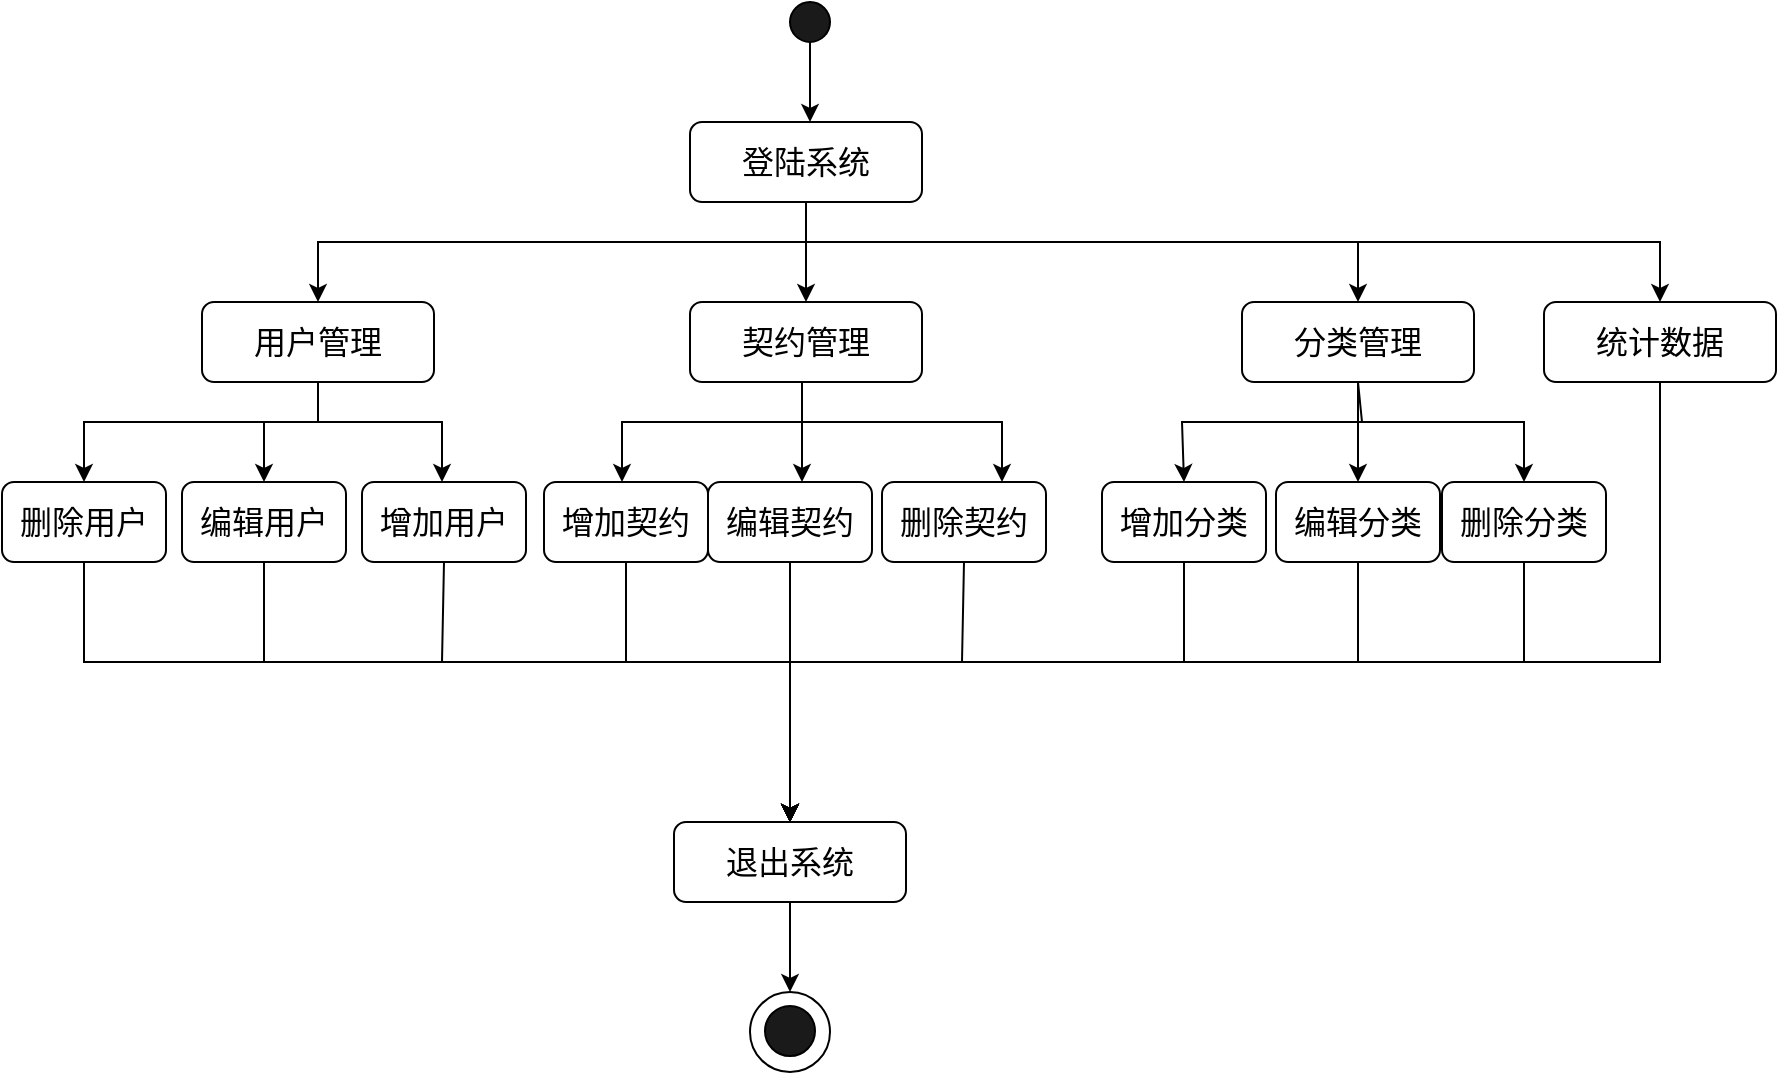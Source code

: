<mxfile version="20.3.0" type="device"><diagram id="uPqcp0UBZh0MNf-H7I5i" name="第 1 页"><mxGraphModel dx="2048" dy="754" grid="1" gridSize="10" guides="1" tooltips="1" connect="1" arrows="1" fold="1" page="1" pageScale="1" pageWidth="827" pageHeight="1169" math="0" shadow="0"><root><mxCell id="0"/><mxCell id="1" parent="0"/><mxCell id="s8zfqsQiFsr7Pl3740R3-44" value="" style="edgeStyle=orthogonalEdgeStyle;rounded=0;orthogonalLoop=1;jettySize=auto;html=1;fontFamily=Times New Roman;fontSize=16;" parent="1" source="s8zfqsQiFsr7Pl3740R3-1" edge="1"><mxGeometry relative="1" as="geometry"><mxPoint x="344" y="130" as="targetPoint"/></mxGeometry></mxCell><mxCell id="s8zfqsQiFsr7Pl3740R3-1" value="" style="ellipse;whiteSpace=wrap;html=1;aspect=fixed;fillColor=#1A1A1A;fontFamily=Times New Roman;fontSize=16;" parent="1" vertex="1"><mxGeometry x="334" y="70" width="20" height="20" as="geometry"/></mxCell><mxCell id="s8zfqsQiFsr7Pl3740R3-2" value="登陆系统" style="rounded=1;whiteSpace=wrap;html=1;fillColor=#FFFFFF;fontSize=16;fontFamily=Times New Roman;" parent="1" vertex="1"><mxGeometry x="284" y="130" width="116" height="40" as="geometry"/></mxCell><mxCell id="s8zfqsQiFsr7Pl3740R3-3" value="用户管理" style="rounded=1;whiteSpace=wrap;html=1;fillColor=#FFFFFF;fontSize=16;fontFamily=Times New Roman;" parent="1" vertex="1"><mxGeometry x="40" y="220" width="116" height="40" as="geometry"/></mxCell><mxCell id="s8zfqsQiFsr7Pl3740R3-4" value="契约管理" style="rounded=1;whiteSpace=wrap;html=1;fillColor=#FFFFFF;fontSize=16;fontFamily=Times New Roman;" parent="1" vertex="1"><mxGeometry x="284" y="220" width="116" height="40" as="geometry"/></mxCell><mxCell id="s8zfqsQiFsr7Pl3740R3-5" value="分类管理" style="rounded=1;whiteSpace=wrap;html=1;fillColor=#FFFFFF;fontSize=16;fontFamily=Times New Roman;" parent="1" vertex="1"><mxGeometry x="560" y="220" width="116" height="40" as="geometry"/></mxCell><mxCell id="s8zfqsQiFsr7Pl3740R3-6" value="" style="endArrow=classic;html=1;rounded=0;exitX=0.5;exitY=1;exitDx=0;exitDy=0;entryX=0.5;entryY=0;entryDx=0;entryDy=0;fontSize=16;fontFamily=Times New Roman;" parent="1" source="s8zfqsQiFsr7Pl3740R3-2" target="s8zfqsQiFsr7Pl3740R3-3" edge="1"><mxGeometry width="50" height="50" relative="1" as="geometry"><mxPoint x="390" y="360" as="sourcePoint"/><mxPoint x="440" y="310" as="targetPoint"/><Array as="points"><mxPoint x="342" y="190"/><mxPoint x="98" y="190"/></Array></mxGeometry></mxCell><mxCell id="s8zfqsQiFsr7Pl3740R3-7" value="" style="endArrow=classic;html=1;rounded=0;exitX=0.5;exitY=1;exitDx=0;exitDy=0;entryX=0.5;entryY=0;entryDx=0;entryDy=0;fontSize=16;fontFamily=Times New Roman;" parent="1" source="s8zfqsQiFsr7Pl3740R3-2" target="s8zfqsQiFsr7Pl3740R3-4" edge="1"><mxGeometry width="50" height="50" relative="1" as="geometry"><mxPoint x="390" y="360" as="sourcePoint"/><mxPoint x="440" y="310" as="targetPoint"/></mxGeometry></mxCell><mxCell id="s8zfqsQiFsr7Pl3740R3-8" value="" style="endArrow=classic;html=1;rounded=0;exitX=0.5;exitY=1;exitDx=0;exitDy=0;entryX=0.5;entryY=0;entryDx=0;entryDy=0;fontSize=16;fontFamily=Times New Roman;" parent="1" source="s8zfqsQiFsr7Pl3740R3-2" target="s8zfqsQiFsr7Pl3740R3-5" edge="1"><mxGeometry width="50" height="50" relative="1" as="geometry"><mxPoint x="390" y="360" as="sourcePoint"/><mxPoint x="440" y="310" as="targetPoint"/><Array as="points"><mxPoint x="342" y="190"/><mxPoint x="618" y="190"/></Array></mxGeometry></mxCell><mxCell id="s8zfqsQiFsr7Pl3740R3-9" value="统计数据" style="rounded=1;whiteSpace=wrap;html=1;fillColor=#FFFFFF;fontSize=16;fontFamily=Times New Roman;" parent="1" vertex="1"><mxGeometry x="711" y="220" width="116" height="40" as="geometry"/></mxCell><mxCell id="s8zfqsQiFsr7Pl3740R3-10" value="" style="endArrow=classic;html=1;rounded=0;exitX=0.5;exitY=1;exitDx=0;exitDy=0;entryX=0.5;entryY=0;entryDx=0;entryDy=0;fontSize=16;fontFamily=Times New Roman;" parent="1" source="s8zfqsQiFsr7Pl3740R3-2" target="s8zfqsQiFsr7Pl3740R3-9" edge="1"><mxGeometry width="50" height="50" relative="1" as="geometry"><mxPoint x="390" y="360" as="sourcePoint"/><mxPoint x="440" y="310" as="targetPoint"/><Array as="points"><mxPoint x="342" y="190"/><mxPoint x="610" y="190"/><mxPoint x="769" y="190"/></Array></mxGeometry></mxCell><mxCell id="s8zfqsQiFsr7Pl3740R3-11" value="增加契约" style="rounded=1;whiteSpace=wrap;html=1;fillColor=#FFFFFF;fontSize=16;fontFamily=Times New Roman;" parent="1" vertex="1"><mxGeometry x="211" y="310" width="82" height="40" as="geometry"/></mxCell><mxCell id="s8zfqsQiFsr7Pl3740R3-12" value="编辑契约" style="rounded=1;whiteSpace=wrap;html=1;fillColor=#FFFFFF;fontSize=16;fontFamily=Times New Roman;" parent="1" vertex="1"><mxGeometry x="293" y="310" width="82" height="40" as="geometry"/></mxCell><mxCell id="s8zfqsQiFsr7Pl3740R3-13" value="删除契约" style="rounded=1;whiteSpace=wrap;html=1;fillColor=#FFFFFF;fontSize=16;fontFamily=Times New Roman;" parent="1" vertex="1"><mxGeometry x="380" y="310" width="82" height="40" as="geometry"/></mxCell><mxCell id="s8zfqsQiFsr7Pl3740R3-14" value="删除用户" style="rounded=1;whiteSpace=wrap;html=1;fillColor=#FFFFFF;fontFamily=Times New Roman;fontSize=16;" parent="1" vertex="1"><mxGeometry x="-60" y="310" width="82" height="40" as="geometry"/></mxCell><mxCell id="s8zfqsQiFsr7Pl3740R3-15" value="编辑用户" style="rounded=1;whiteSpace=wrap;html=1;fillColor=#FFFFFF;fontSize=16;fontFamily=Times New Roman;" parent="1" vertex="1"><mxGeometry x="30" y="310" width="82" height="40" as="geometry"/></mxCell><mxCell id="s8zfqsQiFsr7Pl3740R3-16" value="增加用户" style="rounded=1;whiteSpace=wrap;html=1;fillColor=#FFFFFF;fontSize=16;fontFamily=Times New Roman;" parent="1" vertex="1"><mxGeometry x="120" y="310" width="82" height="40" as="geometry"/></mxCell><mxCell id="s8zfqsQiFsr7Pl3740R3-17" value="增加分类" style="rounded=1;whiteSpace=wrap;html=1;fillColor=#FFFFFF;fontSize=16;fontFamily=Times New Roman;" parent="1" vertex="1"><mxGeometry x="490" y="310" width="82" height="40" as="geometry"/></mxCell><mxCell id="s8zfqsQiFsr7Pl3740R3-18" value="编辑分类" style="rounded=1;whiteSpace=wrap;html=1;fillColor=#FFFFFF;fontSize=16;fontFamily=Times New Roman;" parent="1" vertex="1"><mxGeometry x="577" y="310" width="82" height="40" as="geometry"/></mxCell><mxCell id="s8zfqsQiFsr7Pl3740R3-19" value="删除分类" style="rounded=1;whiteSpace=wrap;html=1;fillColor=#FFFFFF;fontSize=16;fontFamily=Times New Roman;" parent="1" vertex="1"><mxGeometry x="660" y="310" width="82" height="40" as="geometry"/></mxCell><mxCell id="s8zfqsQiFsr7Pl3740R3-20" value="" style="endArrow=classic;html=1;rounded=0;exitX=0.5;exitY=1;exitDx=0;exitDy=0;entryX=0.5;entryY=0;entryDx=0;entryDy=0;fontSize=16;fontFamily=Times New Roman;" parent="1" source="s8zfqsQiFsr7Pl3740R3-3" target="s8zfqsQiFsr7Pl3740R3-14" edge="1"><mxGeometry width="50" height="50" relative="1" as="geometry"><mxPoint x="390" y="360" as="sourcePoint"/><mxPoint x="440" y="310" as="targetPoint"/><Array as="points"><mxPoint x="98" y="280"/><mxPoint x="-19" y="280"/></Array></mxGeometry></mxCell><mxCell id="s8zfqsQiFsr7Pl3740R3-21" value="" style="endArrow=classic;html=1;rounded=0;entryX=0.5;entryY=0;entryDx=0;entryDy=0;fontSize=16;fontFamily=Times New Roman;" parent="1" target="s8zfqsQiFsr7Pl3740R3-15" edge="1"><mxGeometry width="50" height="50" relative="1" as="geometry"><mxPoint x="71" y="280" as="sourcePoint"/><mxPoint x="440" y="310" as="targetPoint"/></mxGeometry></mxCell><mxCell id="s8zfqsQiFsr7Pl3740R3-22" value="" style="endArrow=classic;html=1;rounded=0;exitX=0.5;exitY=1;exitDx=0;exitDy=0;fontSize=16;fontFamily=Times New Roman;" parent="1" source="s8zfqsQiFsr7Pl3740R3-3" edge="1"><mxGeometry width="50" height="50" relative="1" as="geometry"><mxPoint x="390" y="360" as="sourcePoint"/><mxPoint x="160" y="310" as="targetPoint"/><Array as="points"><mxPoint x="98" y="280"/><mxPoint x="160" y="280"/></Array></mxGeometry></mxCell><mxCell id="s8zfqsQiFsr7Pl3740R3-23" value="" style="endArrow=classic;html=1;rounded=0;fontSize=16;fontFamily=Times New Roman;" parent="1" edge="1"><mxGeometry width="50" height="50" relative="1" as="geometry"><mxPoint x="340" y="260" as="sourcePoint"/><mxPoint x="250" y="310" as="targetPoint"/><Array as="points"><mxPoint x="340" y="280"/><mxPoint x="250" y="280"/></Array></mxGeometry></mxCell><mxCell id="s8zfqsQiFsr7Pl3740R3-24" value="" style="endArrow=classic;html=1;rounded=0;fontSize=16;fontFamily=Times New Roman;" parent="1" edge="1"><mxGeometry width="50" height="50" relative="1" as="geometry"><mxPoint x="340" y="260" as="sourcePoint"/><mxPoint x="340" y="310" as="targetPoint"/></mxGeometry></mxCell><mxCell id="s8zfqsQiFsr7Pl3740R3-25" value="" style="endArrow=classic;html=1;rounded=0;fontSize=16;fontFamily=Times New Roman;" parent="1" edge="1"><mxGeometry width="50" height="50" relative="1" as="geometry"><mxPoint x="340" y="260" as="sourcePoint"/><mxPoint x="440" y="310" as="targetPoint"/><Array as="points"><mxPoint x="340" y="280"/><mxPoint x="440" y="280"/></Array></mxGeometry></mxCell><mxCell id="s8zfqsQiFsr7Pl3740R3-26" value="" style="endArrow=classic;html=1;rounded=0;exitX=0.5;exitY=1;exitDx=0;exitDy=0;entryX=0.5;entryY=0;entryDx=0;entryDy=0;fontSize=16;fontFamily=Times New Roman;" parent="1" source="s8zfqsQiFsr7Pl3740R3-5" target="s8zfqsQiFsr7Pl3740R3-17" edge="1"><mxGeometry width="50" height="50" relative="1" as="geometry"><mxPoint x="390" y="360" as="sourcePoint"/><mxPoint x="440" y="310" as="targetPoint"/><Array as="points"><mxPoint x="620" y="280"/><mxPoint x="530" y="280"/></Array></mxGeometry></mxCell><mxCell id="s8zfqsQiFsr7Pl3740R3-27" value="" style="endArrow=classic;html=1;rounded=0;exitX=0.5;exitY=1;exitDx=0;exitDy=0;entryX=0.5;entryY=0;entryDx=0;entryDy=0;fontSize=16;fontFamily=Times New Roman;" parent="1" source="s8zfqsQiFsr7Pl3740R3-5" target="s8zfqsQiFsr7Pl3740R3-18" edge="1"><mxGeometry width="50" height="50" relative="1" as="geometry"><mxPoint x="390" y="360" as="sourcePoint"/><mxPoint x="440" y="310" as="targetPoint"/></mxGeometry></mxCell><mxCell id="s8zfqsQiFsr7Pl3740R3-28" value="" style="endArrow=classic;html=1;rounded=0;exitX=0.5;exitY=1;exitDx=0;exitDy=0;entryX=0.5;entryY=0;entryDx=0;entryDy=0;fontSize=16;fontFamily=Times New Roman;" parent="1" source="s8zfqsQiFsr7Pl3740R3-5" target="s8zfqsQiFsr7Pl3740R3-19" edge="1"><mxGeometry width="50" height="50" relative="1" as="geometry"><mxPoint x="390" y="360" as="sourcePoint"/><mxPoint x="440" y="310" as="targetPoint"/><Array as="points"><mxPoint x="618" y="280"/><mxPoint x="701" y="280"/></Array></mxGeometry></mxCell><mxCell id="s8zfqsQiFsr7Pl3740R3-30" value="退出系统" style="rounded=1;whiteSpace=wrap;html=1;fillColor=#FFFFFF;fontSize=16;fontFamily=Times New Roman;" parent="1" vertex="1"><mxGeometry x="276" y="480" width="116" height="40" as="geometry"/></mxCell><mxCell id="s8zfqsQiFsr7Pl3740R3-31" value="" style="ellipse;whiteSpace=wrap;html=1;aspect=fixed;fillColor=#FFFFFF;fontSize=16;fontFamily=Times New Roman;" parent="1" vertex="1"><mxGeometry x="314" y="565" width="40" height="40" as="geometry"/></mxCell><mxCell id="s8zfqsQiFsr7Pl3740R3-32" value="" style="ellipse;whiteSpace=wrap;html=1;aspect=fixed;fillColor=#1A1A1A;fontSize=16;fontFamily=Times New Roman;" parent="1" vertex="1"><mxGeometry x="321.5" y="572" width="25" height="25" as="geometry"/></mxCell><mxCell id="s8zfqsQiFsr7Pl3740R3-33" value="" style="endArrow=classic;html=1;rounded=0;exitX=0.5;exitY=1;exitDx=0;exitDy=0;entryX=0.5;entryY=0;entryDx=0;entryDy=0;fontSize=16;fontFamily=Times New Roman;" parent="1" source="s8zfqsQiFsr7Pl3740R3-30" target="s8zfqsQiFsr7Pl3740R3-31" edge="1"><mxGeometry width="50" height="50" relative="1" as="geometry"><mxPoint x="390" y="360" as="sourcePoint"/><mxPoint x="440" y="310" as="targetPoint"/></mxGeometry></mxCell><mxCell id="s8zfqsQiFsr7Pl3740R3-34" value="" style="endArrow=classic;html=1;rounded=0;exitX=0.5;exitY=1;exitDx=0;exitDy=0;entryX=0.5;entryY=0;entryDx=0;entryDy=0;fontSize=16;fontFamily=Times New Roman;" parent="1" source="s8zfqsQiFsr7Pl3740R3-12" target="s8zfqsQiFsr7Pl3740R3-30" edge="1"><mxGeometry width="50" height="50" relative="1" as="geometry"><mxPoint x="390" y="360" as="sourcePoint"/><mxPoint x="440" y="310" as="targetPoint"/></mxGeometry></mxCell><mxCell id="s8zfqsQiFsr7Pl3740R3-35" value="" style="endArrow=classic;html=1;rounded=0;exitX=0.5;exitY=1;exitDx=0;exitDy=0;entryX=0.5;entryY=0;entryDx=0;entryDy=0;fontSize=16;fontFamily=Times New Roman;" parent="1" source="s8zfqsQiFsr7Pl3740R3-11" target="s8zfqsQiFsr7Pl3740R3-30" edge="1"><mxGeometry width="50" height="50" relative="1" as="geometry"><mxPoint x="390" y="360" as="sourcePoint"/><mxPoint x="440" y="310" as="targetPoint"/><Array as="points"><mxPoint x="252" y="400"/><mxPoint x="334" y="400"/></Array></mxGeometry></mxCell><mxCell id="s8zfqsQiFsr7Pl3740R3-36" value="" style="endArrow=classic;html=1;rounded=0;exitX=0.5;exitY=1;exitDx=0;exitDy=0;entryX=0.5;entryY=0;entryDx=0;entryDy=0;fontSize=16;fontFamily=Times New Roman;" parent="1" source="s8zfqsQiFsr7Pl3740R3-13" target="s8zfqsQiFsr7Pl3740R3-30" edge="1"><mxGeometry width="50" height="50" relative="1" as="geometry"><mxPoint x="390" y="360" as="sourcePoint"/><mxPoint x="440" y="310" as="targetPoint"/><Array as="points"><mxPoint x="420" y="400"/><mxPoint x="334" y="400"/></Array></mxGeometry></mxCell><mxCell id="s8zfqsQiFsr7Pl3740R3-37" value="" style="endArrow=classic;html=1;rounded=0;exitX=0.5;exitY=1;exitDx=0;exitDy=0;entryX=0.5;entryY=0;entryDx=0;entryDy=0;fontSize=16;fontFamily=Times New Roman;" parent="1" source="s8zfqsQiFsr7Pl3740R3-16" target="s8zfqsQiFsr7Pl3740R3-30" edge="1"><mxGeometry width="50" height="50" relative="1" as="geometry"><mxPoint x="390" y="360" as="sourcePoint"/><mxPoint x="440" y="310" as="targetPoint"/><Array as="points"><mxPoint x="160" y="400"/><mxPoint x="334" y="400"/></Array></mxGeometry></mxCell><mxCell id="s8zfqsQiFsr7Pl3740R3-38" value="" style="endArrow=classic;html=1;rounded=0;exitX=0.5;exitY=1;exitDx=0;exitDy=0;entryX=0.5;entryY=0;entryDx=0;entryDy=0;fontSize=16;fontFamily=Times New Roman;" parent="1" source="s8zfqsQiFsr7Pl3740R3-15" target="s8zfqsQiFsr7Pl3740R3-30" edge="1"><mxGeometry width="50" height="50" relative="1" as="geometry"><mxPoint x="390" y="360" as="sourcePoint"/><mxPoint x="440" y="310" as="targetPoint"/><Array as="points"><mxPoint x="71" y="400"/><mxPoint x="334" y="400"/></Array></mxGeometry></mxCell><mxCell id="s8zfqsQiFsr7Pl3740R3-39" value="" style="endArrow=classic;html=1;rounded=0;exitX=0.5;exitY=1;exitDx=0;exitDy=0;entryX=0.5;entryY=0;entryDx=0;entryDy=0;fontSize=16;fontFamily=Times New Roman;" parent="1" source="s8zfqsQiFsr7Pl3740R3-14" target="s8zfqsQiFsr7Pl3740R3-30" edge="1"><mxGeometry width="50" height="50" relative="1" as="geometry"><mxPoint x="390" y="360" as="sourcePoint"/><mxPoint x="440" y="310" as="targetPoint"/><Array as="points"><mxPoint x="-19" y="400"/><mxPoint x="334" y="400"/></Array></mxGeometry></mxCell><mxCell id="s8zfqsQiFsr7Pl3740R3-40" value="" style="endArrow=classic;html=1;rounded=0;exitX=0.5;exitY=1;exitDx=0;exitDy=0;fontSize=16;fontFamily=Times New Roman;" parent="1" source="s8zfqsQiFsr7Pl3740R3-17" target="s8zfqsQiFsr7Pl3740R3-30" edge="1"><mxGeometry width="50" height="50" relative="1" as="geometry"><mxPoint x="390" y="360" as="sourcePoint"/><mxPoint x="340" y="480" as="targetPoint"/><Array as="points"><mxPoint x="531" y="400"/><mxPoint x="334" y="400"/></Array></mxGeometry></mxCell><mxCell id="s8zfqsQiFsr7Pl3740R3-41" value="" style="endArrow=classic;html=1;rounded=0;exitX=0.5;exitY=1;exitDx=0;exitDy=0;entryX=0.5;entryY=0;entryDx=0;entryDy=0;fontSize=16;fontFamily=Times New Roman;" parent="1" source="s8zfqsQiFsr7Pl3740R3-18" target="s8zfqsQiFsr7Pl3740R3-30" edge="1"><mxGeometry width="50" height="50" relative="1" as="geometry"><mxPoint x="390" y="360" as="sourcePoint"/><mxPoint x="440" y="310" as="targetPoint"/><Array as="points"><mxPoint x="618" y="400"/><mxPoint x="334" y="400"/></Array></mxGeometry></mxCell><mxCell id="s8zfqsQiFsr7Pl3740R3-42" value="" style="endArrow=classic;html=1;rounded=0;exitX=0.5;exitY=1;exitDx=0;exitDy=0;entryX=0.5;entryY=0;entryDx=0;entryDy=0;fontSize=16;fontFamily=Times New Roman;" parent="1" source="s8zfqsQiFsr7Pl3740R3-19" target="s8zfqsQiFsr7Pl3740R3-30" edge="1"><mxGeometry width="50" height="50" relative="1" as="geometry"><mxPoint x="390" y="360" as="sourcePoint"/><mxPoint x="440" y="310" as="targetPoint"/><Array as="points"><mxPoint x="701" y="400"/><mxPoint x="334" y="400"/></Array></mxGeometry></mxCell><mxCell id="s8zfqsQiFsr7Pl3740R3-43" value="" style="endArrow=classic;html=1;rounded=0;exitX=0.5;exitY=1;exitDx=0;exitDy=0;entryX=0.5;entryY=0;entryDx=0;entryDy=0;fontSize=16;fontFamily=Times New Roman;" parent="1" source="s8zfqsQiFsr7Pl3740R3-9" target="s8zfqsQiFsr7Pl3740R3-30" edge="1"><mxGeometry width="50" height="50" relative="1" as="geometry"><mxPoint x="390" y="360" as="sourcePoint"/><mxPoint x="440" y="310" as="targetPoint"/><Array as="points"><mxPoint x="769" y="400"/><mxPoint x="334" y="400"/></Array></mxGeometry></mxCell></root></mxGraphModel></diagram></mxfile>
